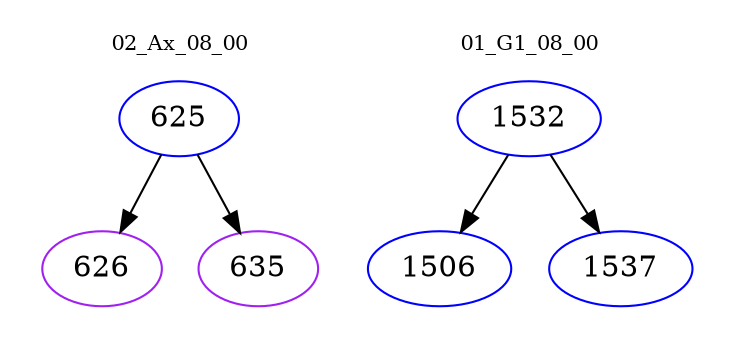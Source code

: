 digraph{
subgraph cluster_0 {
color = white
label = "02_Ax_08_00";
fontsize=10;
T0_625 [label="625", color="blue"]
T0_625 -> T0_626 [color="black"]
T0_626 [label="626", color="purple"]
T0_625 -> T0_635 [color="black"]
T0_635 [label="635", color="purple"]
}
subgraph cluster_1 {
color = white
label = "01_G1_08_00";
fontsize=10;
T1_1532 [label="1532", color="blue"]
T1_1532 -> T1_1506 [color="black"]
T1_1506 [label="1506", color="blue"]
T1_1532 -> T1_1537 [color="black"]
T1_1537 [label="1537", color="blue"]
}
}
